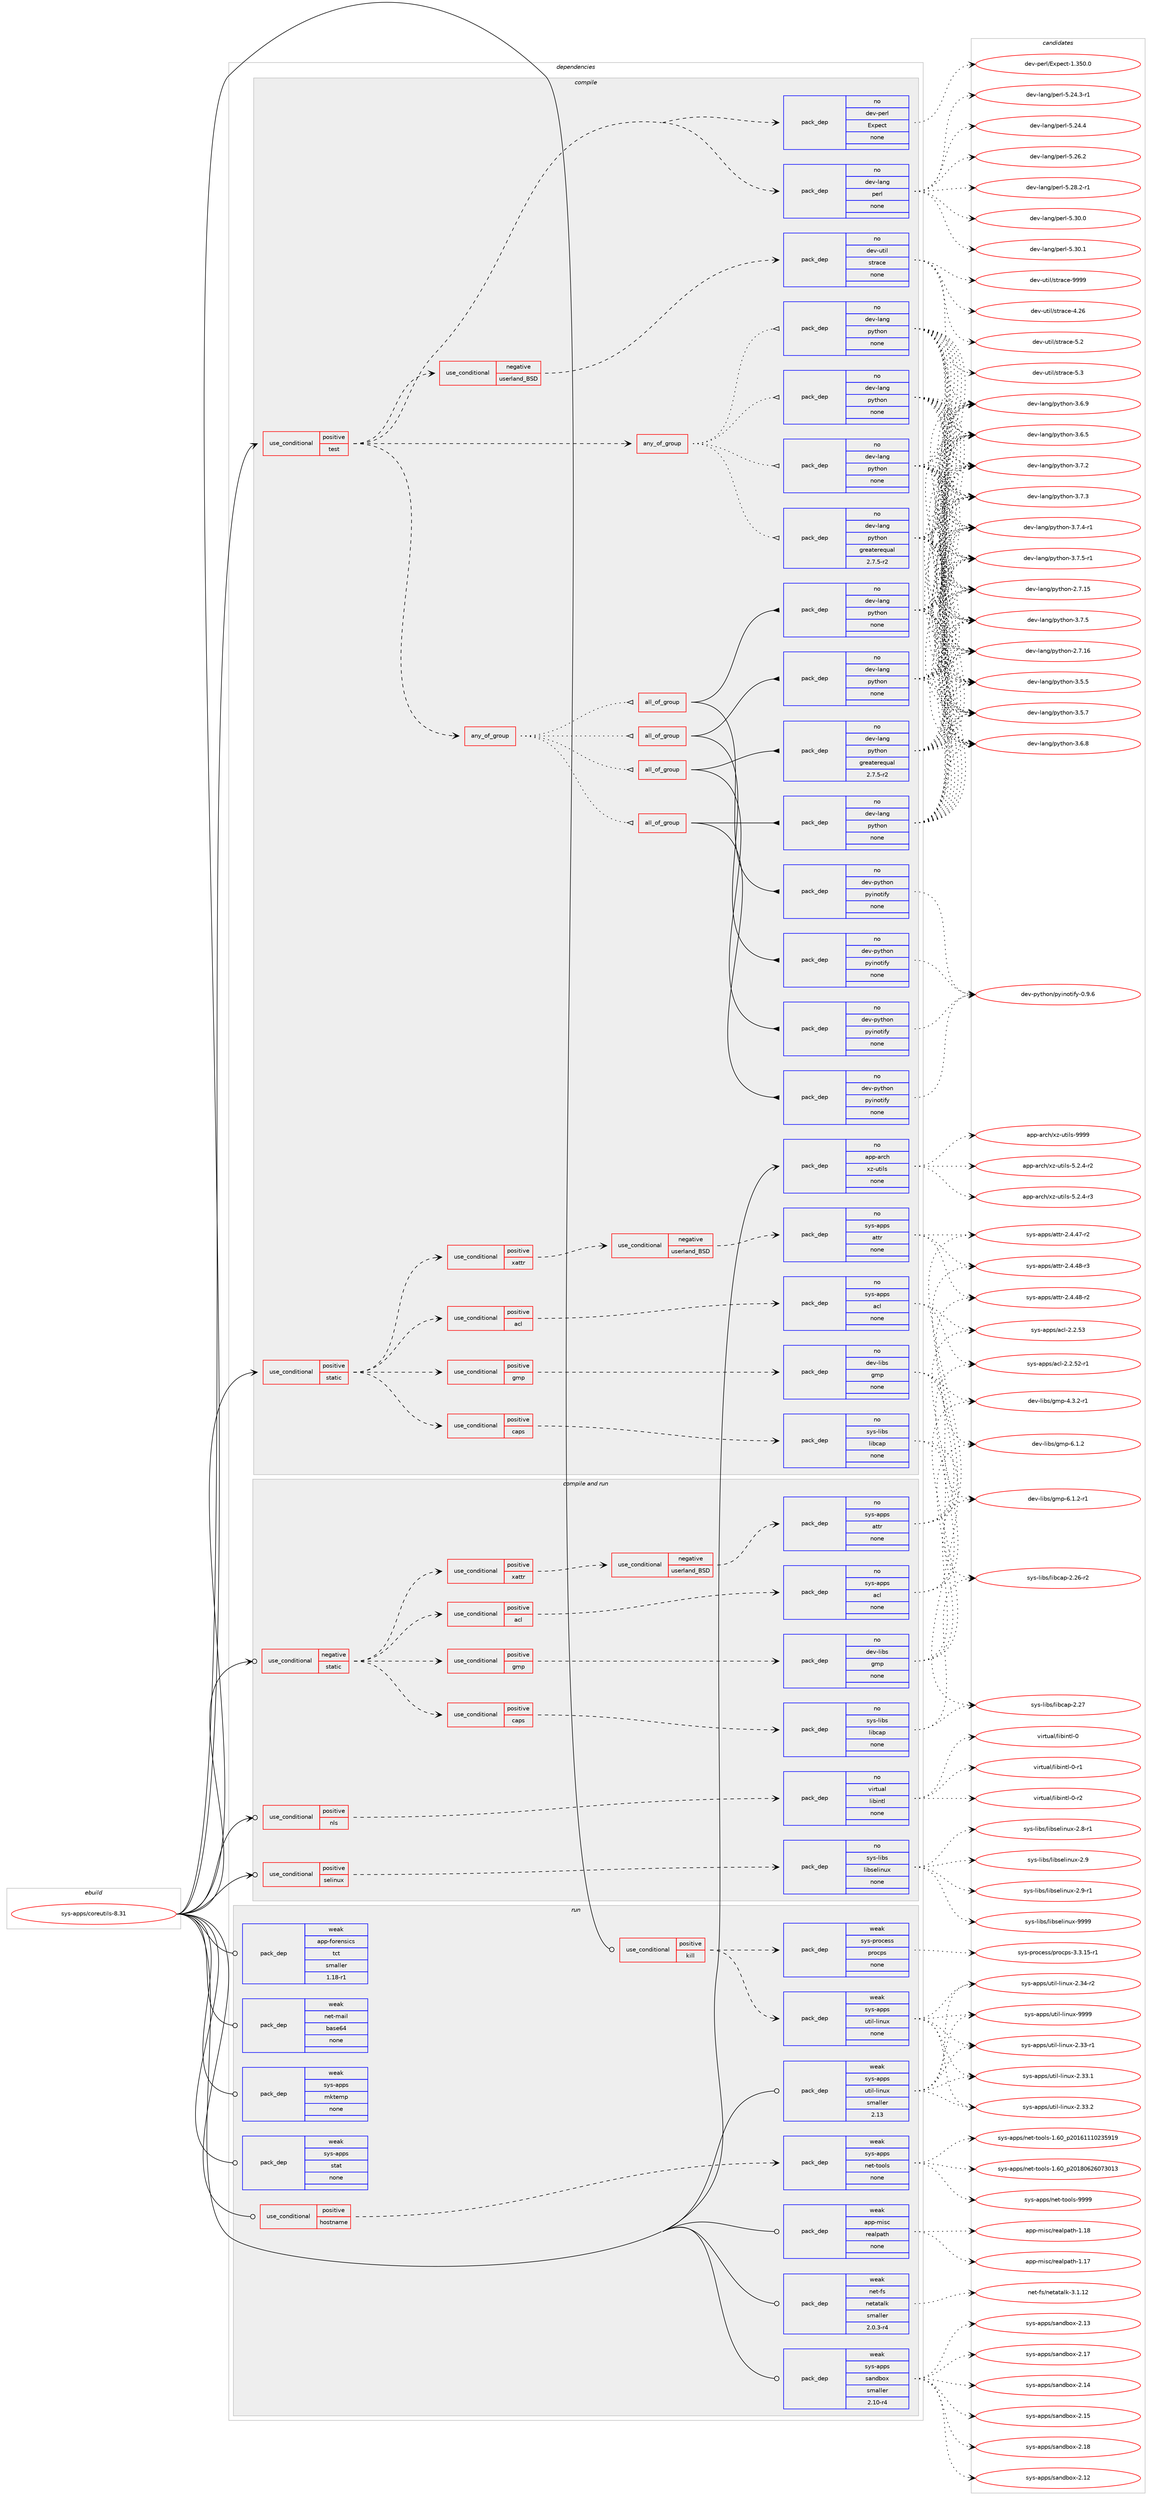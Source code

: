 digraph prolog {

# *************
# Graph options
# *************

newrank=true;
concentrate=true;
compound=true;
graph [rankdir=LR,fontname=Helvetica,fontsize=10,ranksep=1.5];#, ranksep=2.5, nodesep=0.2];
edge  [arrowhead=vee];
node  [fontname=Helvetica,fontsize=10];

# **********
# The ebuild
# **********

subgraph cluster_leftcol {
color=gray;
rank=same;
label=<<i>ebuild</i>>;
id [label="sys-apps/coreutils-8.31", color=red, width=4, href="../sys-apps/coreutils-8.31.svg"];
}

# ****************
# The dependencies
# ****************

subgraph cluster_midcol {
color=gray;
label=<<i>dependencies</i>>;
subgraph cluster_compile {
fillcolor="#eeeeee";
style=filled;
label=<<i>compile</i>>;
subgraph cond210319 {
dependency873932 [label=<<TABLE BORDER="0" CELLBORDER="1" CELLSPACING="0" CELLPADDING="4"><TR><TD ROWSPAN="3" CELLPADDING="10">use_conditional</TD></TR><TR><TD>positive</TD></TR><TR><TD>static</TD></TR></TABLE>>, shape=none, color=red];
subgraph cond210320 {
dependency873933 [label=<<TABLE BORDER="0" CELLBORDER="1" CELLSPACING="0" CELLPADDING="4"><TR><TD ROWSPAN="3" CELLPADDING="10">use_conditional</TD></TR><TR><TD>positive</TD></TR><TR><TD>acl</TD></TR></TABLE>>, shape=none, color=red];
subgraph pack648298 {
dependency873934 [label=<<TABLE BORDER="0" CELLBORDER="1" CELLSPACING="0" CELLPADDING="4" WIDTH="220"><TR><TD ROWSPAN="6" CELLPADDING="30">pack_dep</TD></TR><TR><TD WIDTH="110">no</TD></TR><TR><TD>sys-apps</TD></TR><TR><TD>acl</TD></TR><TR><TD>none</TD></TR><TR><TD></TD></TR></TABLE>>, shape=none, color=blue];
}
dependency873933:e -> dependency873934:w [weight=20,style="dashed",arrowhead="vee"];
}
dependency873932:e -> dependency873933:w [weight=20,style="dashed",arrowhead="vee"];
subgraph cond210321 {
dependency873935 [label=<<TABLE BORDER="0" CELLBORDER="1" CELLSPACING="0" CELLPADDING="4"><TR><TD ROWSPAN="3" CELLPADDING="10">use_conditional</TD></TR><TR><TD>positive</TD></TR><TR><TD>caps</TD></TR></TABLE>>, shape=none, color=red];
subgraph pack648299 {
dependency873936 [label=<<TABLE BORDER="0" CELLBORDER="1" CELLSPACING="0" CELLPADDING="4" WIDTH="220"><TR><TD ROWSPAN="6" CELLPADDING="30">pack_dep</TD></TR><TR><TD WIDTH="110">no</TD></TR><TR><TD>sys-libs</TD></TR><TR><TD>libcap</TD></TR><TR><TD>none</TD></TR><TR><TD></TD></TR></TABLE>>, shape=none, color=blue];
}
dependency873935:e -> dependency873936:w [weight=20,style="dashed",arrowhead="vee"];
}
dependency873932:e -> dependency873935:w [weight=20,style="dashed",arrowhead="vee"];
subgraph cond210322 {
dependency873937 [label=<<TABLE BORDER="0" CELLBORDER="1" CELLSPACING="0" CELLPADDING="4"><TR><TD ROWSPAN="3" CELLPADDING="10">use_conditional</TD></TR><TR><TD>positive</TD></TR><TR><TD>gmp</TD></TR></TABLE>>, shape=none, color=red];
subgraph pack648300 {
dependency873938 [label=<<TABLE BORDER="0" CELLBORDER="1" CELLSPACING="0" CELLPADDING="4" WIDTH="220"><TR><TD ROWSPAN="6" CELLPADDING="30">pack_dep</TD></TR><TR><TD WIDTH="110">no</TD></TR><TR><TD>dev-libs</TD></TR><TR><TD>gmp</TD></TR><TR><TD>none</TD></TR><TR><TD></TD></TR></TABLE>>, shape=none, color=blue];
}
dependency873937:e -> dependency873938:w [weight=20,style="dashed",arrowhead="vee"];
}
dependency873932:e -> dependency873937:w [weight=20,style="dashed",arrowhead="vee"];
subgraph cond210323 {
dependency873939 [label=<<TABLE BORDER="0" CELLBORDER="1" CELLSPACING="0" CELLPADDING="4"><TR><TD ROWSPAN="3" CELLPADDING="10">use_conditional</TD></TR><TR><TD>positive</TD></TR><TR><TD>xattr</TD></TR></TABLE>>, shape=none, color=red];
subgraph cond210324 {
dependency873940 [label=<<TABLE BORDER="0" CELLBORDER="1" CELLSPACING="0" CELLPADDING="4"><TR><TD ROWSPAN="3" CELLPADDING="10">use_conditional</TD></TR><TR><TD>negative</TD></TR><TR><TD>userland_BSD</TD></TR></TABLE>>, shape=none, color=red];
subgraph pack648301 {
dependency873941 [label=<<TABLE BORDER="0" CELLBORDER="1" CELLSPACING="0" CELLPADDING="4" WIDTH="220"><TR><TD ROWSPAN="6" CELLPADDING="30">pack_dep</TD></TR><TR><TD WIDTH="110">no</TD></TR><TR><TD>sys-apps</TD></TR><TR><TD>attr</TD></TR><TR><TD>none</TD></TR><TR><TD></TD></TR></TABLE>>, shape=none, color=blue];
}
dependency873940:e -> dependency873941:w [weight=20,style="dashed",arrowhead="vee"];
}
dependency873939:e -> dependency873940:w [weight=20,style="dashed",arrowhead="vee"];
}
dependency873932:e -> dependency873939:w [weight=20,style="dashed",arrowhead="vee"];
}
id:e -> dependency873932:w [weight=20,style="solid",arrowhead="vee"];
subgraph cond210325 {
dependency873942 [label=<<TABLE BORDER="0" CELLBORDER="1" CELLSPACING="0" CELLPADDING="4"><TR><TD ROWSPAN="3" CELLPADDING="10">use_conditional</TD></TR><TR><TD>positive</TD></TR><TR><TD>test</TD></TR></TABLE>>, shape=none, color=red];
subgraph pack648302 {
dependency873943 [label=<<TABLE BORDER="0" CELLBORDER="1" CELLSPACING="0" CELLPADDING="4" WIDTH="220"><TR><TD ROWSPAN="6" CELLPADDING="30">pack_dep</TD></TR><TR><TD WIDTH="110">no</TD></TR><TR><TD>dev-lang</TD></TR><TR><TD>perl</TD></TR><TR><TD>none</TD></TR><TR><TD></TD></TR></TABLE>>, shape=none, color=blue];
}
dependency873942:e -> dependency873943:w [weight=20,style="dashed",arrowhead="vee"];
subgraph pack648303 {
dependency873944 [label=<<TABLE BORDER="0" CELLBORDER="1" CELLSPACING="0" CELLPADDING="4" WIDTH="220"><TR><TD ROWSPAN="6" CELLPADDING="30">pack_dep</TD></TR><TR><TD WIDTH="110">no</TD></TR><TR><TD>dev-perl</TD></TR><TR><TD>Expect</TD></TR><TR><TD>none</TD></TR><TR><TD></TD></TR></TABLE>>, shape=none, color=blue];
}
dependency873942:e -> dependency873944:w [weight=20,style="dashed",arrowhead="vee"];
subgraph cond210326 {
dependency873945 [label=<<TABLE BORDER="0" CELLBORDER="1" CELLSPACING="0" CELLPADDING="4"><TR><TD ROWSPAN="3" CELLPADDING="10">use_conditional</TD></TR><TR><TD>negative</TD></TR><TR><TD>userland_BSD</TD></TR></TABLE>>, shape=none, color=red];
subgraph pack648304 {
dependency873946 [label=<<TABLE BORDER="0" CELLBORDER="1" CELLSPACING="0" CELLPADDING="4" WIDTH="220"><TR><TD ROWSPAN="6" CELLPADDING="30">pack_dep</TD></TR><TR><TD WIDTH="110">no</TD></TR><TR><TD>dev-util</TD></TR><TR><TD>strace</TD></TR><TR><TD>none</TD></TR><TR><TD></TD></TR></TABLE>>, shape=none, color=blue];
}
dependency873945:e -> dependency873946:w [weight=20,style="dashed",arrowhead="vee"];
}
dependency873942:e -> dependency873945:w [weight=20,style="dashed",arrowhead="vee"];
subgraph any14800 {
dependency873947 [label=<<TABLE BORDER="0" CELLBORDER="1" CELLSPACING="0" CELLPADDING="4"><TR><TD CELLPADDING="10">any_of_group</TD></TR></TABLE>>, shape=none, color=red];subgraph pack648305 {
dependency873948 [label=<<TABLE BORDER="0" CELLBORDER="1" CELLSPACING="0" CELLPADDING="4" WIDTH="220"><TR><TD ROWSPAN="6" CELLPADDING="30">pack_dep</TD></TR><TR><TD WIDTH="110">no</TD></TR><TR><TD>dev-lang</TD></TR><TR><TD>python</TD></TR><TR><TD>none</TD></TR><TR><TD></TD></TR></TABLE>>, shape=none, color=blue];
}
dependency873947:e -> dependency873948:w [weight=20,style="dotted",arrowhead="oinv"];
subgraph pack648306 {
dependency873949 [label=<<TABLE BORDER="0" CELLBORDER="1" CELLSPACING="0" CELLPADDING="4" WIDTH="220"><TR><TD ROWSPAN="6" CELLPADDING="30">pack_dep</TD></TR><TR><TD WIDTH="110">no</TD></TR><TR><TD>dev-lang</TD></TR><TR><TD>python</TD></TR><TR><TD>none</TD></TR><TR><TD></TD></TR></TABLE>>, shape=none, color=blue];
}
dependency873947:e -> dependency873949:w [weight=20,style="dotted",arrowhead="oinv"];
subgraph pack648307 {
dependency873950 [label=<<TABLE BORDER="0" CELLBORDER="1" CELLSPACING="0" CELLPADDING="4" WIDTH="220"><TR><TD ROWSPAN="6" CELLPADDING="30">pack_dep</TD></TR><TR><TD WIDTH="110">no</TD></TR><TR><TD>dev-lang</TD></TR><TR><TD>python</TD></TR><TR><TD>none</TD></TR><TR><TD></TD></TR></TABLE>>, shape=none, color=blue];
}
dependency873947:e -> dependency873950:w [weight=20,style="dotted",arrowhead="oinv"];
subgraph pack648308 {
dependency873951 [label=<<TABLE BORDER="0" CELLBORDER="1" CELLSPACING="0" CELLPADDING="4" WIDTH="220"><TR><TD ROWSPAN="6" CELLPADDING="30">pack_dep</TD></TR><TR><TD WIDTH="110">no</TD></TR><TR><TD>dev-lang</TD></TR><TR><TD>python</TD></TR><TR><TD>greaterequal</TD></TR><TR><TD>2.7.5-r2</TD></TR></TABLE>>, shape=none, color=blue];
}
dependency873947:e -> dependency873951:w [weight=20,style="dotted",arrowhead="oinv"];
}
dependency873942:e -> dependency873947:w [weight=20,style="dashed",arrowhead="vee"];
subgraph any14801 {
dependency873952 [label=<<TABLE BORDER="0" CELLBORDER="1" CELLSPACING="0" CELLPADDING="4"><TR><TD CELLPADDING="10">any_of_group</TD></TR></TABLE>>, shape=none, color=red];subgraph all518 {
dependency873953 [label=<<TABLE BORDER="0" CELLBORDER="1" CELLSPACING="0" CELLPADDING="4"><TR><TD CELLPADDING="10">all_of_group</TD></TR></TABLE>>, shape=none, color=red];subgraph pack648309 {
dependency873954 [label=<<TABLE BORDER="0" CELLBORDER="1" CELLSPACING="0" CELLPADDING="4" WIDTH="220"><TR><TD ROWSPAN="6" CELLPADDING="30">pack_dep</TD></TR><TR><TD WIDTH="110">no</TD></TR><TR><TD>dev-lang</TD></TR><TR><TD>python</TD></TR><TR><TD>none</TD></TR><TR><TD></TD></TR></TABLE>>, shape=none, color=blue];
}
dependency873953:e -> dependency873954:w [weight=20,style="solid",arrowhead="inv"];
subgraph pack648310 {
dependency873955 [label=<<TABLE BORDER="0" CELLBORDER="1" CELLSPACING="0" CELLPADDING="4" WIDTH="220"><TR><TD ROWSPAN="6" CELLPADDING="30">pack_dep</TD></TR><TR><TD WIDTH="110">no</TD></TR><TR><TD>dev-python</TD></TR><TR><TD>pyinotify</TD></TR><TR><TD>none</TD></TR><TR><TD></TD></TR></TABLE>>, shape=none, color=blue];
}
dependency873953:e -> dependency873955:w [weight=20,style="solid",arrowhead="inv"];
}
dependency873952:e -> dependency873953:w [weight=20,style="dotted",arrowhead="oinv"];
subgraph all519 {
dependency873956 [label=<<TABLE BORDER="0" CELLBORDER="1" CELLSPACING="0" CELLPADDING="4"><TR><TD CELLPADDING="10">all_of_group</TD></TR></TABLE>>, shape=none, color=red];subgraph pack648311 {
dependency873957 [label=<<TABLE BORDER="0" CELLBORDER="1" CELLSPACING="0" CELLPADDING="4" WIDTH="220"><TR><TD ROWSPAN="6" CELLPADDING="30">pack_dep</TD></TR><TR><TD WIDTH="110">no</TD></TR><TR><TD>dev-lang</TD></TR><TR><TD>python</TD></TR><TR><TD>none</TD></TR><TR><TD></TD></TR></TABLE>>, shape=none, color=blue];
}
dependency873956:e -> dependency873957:w [weight=20,style="solid",arrowhead="inv"];
subgraph pack648312 {
dependency873958 [label=<<TABLE BORDER="0" CELLBORDER="1" CELLSPACING="0" CELLPADDING="4" WIDTH="220"><TR><TD ROWSPAN="6" CELLPADDING="30">pack_dep</TD></TR><TR><TD WIDTH="110">no</TD></TR><TR><TD>dev-python</TD></TR><TR><TD>pyinotify</TD></TR><TR><TD>none</TD></TR><TR><TD></TD></TR></TABLE>>, shape=none, color=blue];
}
dependency873956:e -> dependency873958:w [weight=20,style="solid",arrowhead="inv"];
}
dependency873952:e -> dependency873956:w [weight=20,style="dotted",arrowhead="oinv"];
subgraph all520 {
dependency873959 [label=<<TABLE BORDER="0" CELLBORDER="1" CELLSPACING="0" CELLPADDING="4"><TR><TD CELLPADDING="10">all_of_group</TD></TR></TABLE>>, shape=none, color=red];subgraph pack648313 {
dependency873960 [label=<<TABLE BORDER="0" CELLBORDER="1" CELLSPACING="0" CELLPADDING="4" WIDTH="220"><TR><TD ROWSPAN="6" CELLPADDING="30">pack_dep</TD></TR><TR><TD WIDTH="110">no</TD></TR><TR><TD>dev-lang</TD></TR><TR><TD>python</TD></TR><TR><TD>none</TD></TR><TR><TD></TD></TR></TABLE>>, shape=none, color=blue];
}
dependency873959:e -> dependency873960:w [weight=20,style="solid",arrowhead="inv"];
subgraph pack648314 {
dependency873961 [label=<<TABLE BORDER="0" CELLBORDER="1" CELLSPACING="0" CELLPADDING="4" WIDTH="220"><TR><TD ROWSPAN="6" CELLPADDING="30">pack_dep</TD></TR><TR><TD WIDTH="110">no</TD></TR><TR><TD>dev-python</TD></TR><TR><TD>pyinotify</TD></TR><TR><TD>none</TD></TR><TR><TD></TD></TR></TABLE>>, shape=none, color=blue];
}
dependency873959:e -> dependency873961:w [weight=20,style="solid",arrowhead="inv"];
}
dependency873952:e -> dependency873959:w [weight=20,style="dotted",arrowhead="oinv"];
subgraph all521 {
dependency873962 [label=<<TABLE BORDER="0" CELLBORDER="1" CELLSPACING="0" CELLPADDING="4"><TR><TD CELLPADDING="10">all_of_group</TD></TR></TABLE>>, shape=none, color=red];subgraph pack648315 {
dependency873963 [label=<<TABLE BORDER="0" CELLBORDER="1" CELLSPACING="0" CELLPADDING="4" WIDTH="220"><TR><TD ROWSPAN="6" CELLPADDING="30">pack_dep</TD></TR><TR><TD WIDTH="110">no</TD></TR><TR><TD>dev-lang</TD></TR><TR><TD>python</TD></TR><TR><TD>greaterequal</TD></TR><TR><TD>2.7.5-r2</TD></TR></TABLE>>, shape=none, color=blue];
}
dependency873962:e -> dependency873963:w [weight=20,style="solid",arrowhead="inv"];
subgraph pack648316 {
dependency873964 [label=<<TABLE BORDER="0" CELLBORDER="1" CELLSPACING="0" CELLPADDING="4" WIDTH="220"><TR><TD ROWSPAN="6" CELLPADDING="30">pack_dep</TD></TR><TR><TD WIDTH="110">no</TD></TR><TR><TD>dev-python</TD></TR><TR><TD>pyinotify</TD></TR><TR><TD>none</TD></TR><TR><TD></TD></TR></TABLE>>, shape=none, color=blue];
}
dependency873962:e -> dependency873964:w [weight=20,style="solid",arrowhead="inv"];
}
dependency873952:e -> dependency873962:w [weight=20,style="dotted",arrowhead="oinv"];
}
dependency873942:e -> dependency873952:w [weight=20,style="dashed",arrowhead="vee"];
}
id:e -> dependency873942:w [weight=20,style="solid",arrowhead="vee"];
subgraph pack648317 {
dependency873965 [label=<<TABLE BORDER="0" CELLBORDER="1" CELLSPACING="0" CELLPADDING="4" WIDTH="220"><TR><TD ROWSPAN="6" CELLPADDING="30">pack_dep</TD></TR><TR><TD WIDTH="110">no</TD></TR><TR><TD>app-arch</TD></TR><TR><TD>xz-utils</TD></TR><TR><TD>none</TD></TR><TR><TD></TD></TR></TABLE>>, shape=none, color=blue];
}
id:e -> dependency873965:w [weight=20,style="solid",arrowhead="vee"];
}
subgraph cluster_compileandrun {
fillcolor="#eeeeee";
style=filled;
label=<<i>compile and run</i>>;
subgraph cond210327 {
dependency873966 [label=<<TABLE BORDER="0" CELLBORDER="1" CELLSPACING="0" CELLPADDING="4"><TR><TD ROWSPAN="3" CELLPADDING="10">use_conditional</TD></TR><TR><TD>negative</TD></TR><TR><TD>static</TD></TR></TABLE>>, shape=none, color=red];
subgraph cond210328 {
dependency873967 [label=<<TABLE BORDER="0" CELLBORDER="1" CELLSPACING="0" CELLPADDING="4"><TR><TD ROWSPAN="3" CELLPADDING="10">use_conditional</TD></TR><TR><TD>positive</TD></TR><TR><TD>acl</TD></TR></TABLE>>, shape=none, color=red];
subgraph pack648318 {
dependency873968 [label=<<TABLE BORDER="0" CELLBORDER="1" CELLSPACING="0" CELLPADDING="4" WIDTH="220"><TR><TD ROWSPAN="6" CELLPADDING="30">pack_dep</TD></TR><TR><TD WIDTH="110">no</TD></TR><TR><TD>sys-apps</TD></TR><TR><TD>acl</TD></TR><TR><TD>none</TD></TR><TR><TD></TD></TR></TABLE>>, shape=none, color=blue];
}
dependency873967:e -> dependency873968:w [weight=20,style="dashed",arrowhead="vee"];
}
dependency873966:e -> dependency873967:w [weight=20,style="dashed",arrowhead="vee"];
subgraph cond210329 {
dependency873969 [label=<<TABLE BORDER="0" CELLBORDER="1" CELLSPACING="0" CELLPADDING="4"><TR><TD ROWSPAN="3" CELLPADDING="10">use_conditional</TD></TR><TR><TD>positive</TD></TR><TR><TD>caps</TD></TR></TABLE>>, shape=none, color=red];
subgraph pack648319 {
dependency873970 [label=<<TABLE BORDER="0" CELLBORDER="1" CELLSPACING="0" CELLPADDING="4" WIDTH="220"><TR><TD ROWSPAN="6" CELLPADDING="30">pack_dep</TD></TR><TR><TD WIDTH="110">no</TD></TR><TR><TD>sys-libs</TD></TR><TR><TD>libcap</TD></TR><TR><TD>none</TD></TR><TR><TD></TD></TR></TABLE>>, shape=none, color=blue];
}
dependency873969:e -> dependency873970:w [weight=20,style="dashed",arrowhead="vee"];
}
dependency873966:e -> dependency873969:w [weight=20,style="dashed",arrowhead="vee"];
subgraph cond210330 {
dependency873971 [label=<<TABLE BORDER="0" CELLBORDER="1" CELLSPACING="0" CELLPADDING="4"><TR><TD ROWSPAN="3" CELLPADDING="10">use_conditional</TD></TR><TR><TD>positive</TD></TR><TR><TD>gmp</TD></TR></TABLE>>, shape=none, color=red];
subgraph pack648320 {
dependency873972 [label=<<TABLE BORDER="0" CELLBORDER="1" CELLSPACING="0" CELLPADDING="4" WIDTH="220"><TR><TD ROWSPAN="6" CELLPADDING="30">pack_dep</TD></TR><TR><TD WIDTH="110">no</TD></TR><TR><TD>dev-libs</TD></TR><TR><TD>gmp</TD></TR><TR><TD>none</TD></TR><TR><TD></TD></TR></TABLE>>, shape=none, color=blue];
}
dependency873971:e -> dependency873972:w [weight=20,style="dashed",arrowhead="vee"];
}
dependency873966:e -> dependency873971:w [weight=20,style="dashed",arrowhead="vee"];
subgraph cond210331 {
dependency873973 [label=<<TABLE BORDER="0" CELLBORDER="1" CELLSPACING="0" CELLPADDING="4"><TR><TD ROWSPAN="3" CELLPADDING="10">use_conditional</TD></TR><TR><TD>positive</TD></TR><TR><TD>xattr</TD></TR></TABLE>>, shape=none, color=red];
subgraph cond210332 {
dependency873974 [label=<<TABLE BORDER="0" CELLBORDER="1" CELLSPACING="0" CELLPADDING="4"><TR><TD ROWSPAN="3" CELLPADDING="10">use_conditional</TD></TR><TR><TD>negative</TD></TR><TR><TD>userland_BSD</TD></TR></TABLE>>, shape=none, color=red];
subgraph pack648321 {
dependency873975 [label=<<TABLE BORDER="0" CELLBORDER="1" CELLSPACING="0" CELLPADDING="4" WIDTH="220"><TR><TD ROWSPAN="6" CELLPADDING="30">pack_dep</TD></TR><TR><TD WIDTH="110">no</TD></TR><TR><TD>sys-apps</TD></TR><TR><TD>attr</TD></TR><TR><TD>none</TD></TR><TR><TD></TD></TR></TABLE>>, shape=none, color=blue];
}
dependency873974:e -> dependency873975:w [weight=20,style="dashed",arrowhead="vee"];
}
dependency873973:e -> dependency873974:w [weight=20,style="dashed",arrowhead="vee"];
}
dependency873966:e -> dependency873973:w [weight=20,style="dashed",arrowhead="vee"];
}
id:e -> dependency873966:w [weight=20,style="solid",arrowhead="odotvee"];
subgraph cond210333 {
dependency873976 [label=<<TABLE BORDER="0" CELLBORDER="1" CELLSPACING="0" CELLPADDING="4"><TR><TD ROWSPAN="3" CELLPADDING="10">use_conditional</TD></TR><TR><TD>positive</TD></TR><TR><TD>nls</TD></TR></TABLE>>, shape=none, color=red];
subgraph pack648322 {
dependency873977 [label=<<TABLE BORDER="0" CELLBORDER="1" CELLSPACING="0" CELLPADDING="4" WIDTH="220"><TR><TD ROWSPAN="6" CELLPADDING="30">pack_dep</TD></TR><TR><TD WIDTH="110">no</TD></TR><TR><TD>virtual</TD></TR><TR><TD>libintl</TD></TR><TR><TD>none</TD></TR><TR><TD></TD></TR></TABLE>>, shape=none, color=blue];
}
dependency873976:e -> dependency873977:w [weight=20,style="dashed",arrowhead="vee"];
}
id:e -> dependency873976:w [weight=20,style="solid",arrowhead="odotvee"];
subgraph cond210334 {
dependency873978 [label=<<TABLE BORDER="0" CELLBORDER="1" CELLSPACING="0" CELLPADDING="4"><TR><TD ROWSPAN="3" CELLPADDING="10">use_conditional</TD></TR><TR><TD>positive</TD></TR><TR><TD>selinux</TD></TR></TABLE>>, shape=none, color=red];
subgraph pack648323 {
dependency873979 [label=<<TABLE BORDER="0" CELLBORDER="1" CELLSPACING="0" CELLPADDING="4" WIDTH="220"><TR><TD ROWSPAN="6" CELLPADDING="30">pack_dep</TD></TR><TR><TD WIDTH="110">no</TD></TR><TR><TD>sys-libs</TD></TR><TR><TD>libselinux</TD></TR><TR><TD>none</TD></TR><TR><TD></TD></TR></TABLE>>, shape=none, color=blue];
}
dependency873978:e -> dependency873979:w [weight=20,style="dashed",arrowhead="vee"];
}
id:e -> dependency873978:w [weight=20,style="solid",arrowhead="odotvee"];
}
subgraph cluster_run {
fillcolor="#eeeeee";
style=filled;
label=<<i>run</i>>;
subgraph cond210335 {
dependency873980 [label=<<TABLE BORDER="0" CELLBORDER="1" CELLSPACING="0" CELLPADDING="4"><TR><TD ROWSPAN="3" CELLPADDING="10">use_conditional</TD></TR><TR><TD>positive</TD></TR><TR><TD>hostname</TD></TR></TABLE>>, shape=none, color=red];
subgraph pack648324 {
dependency873981 [label=<<TABLE BORDER="0" CELLBORDER="1" CELLSPACING="0" CELLPADDING="4" WIDTH="220"><TR><TD ROWSPAN="6" CELLPADDING="30">pack_dep</TD></TR><TR><TD WIDTH="110">weak</TD></TR><TR><TD>sys-apps</TD></TR><TR><TD>net-tools</TD></TR><TR><TD>none</TD></TR><TR><TD></TD></TR></TABLE>>, shape=none, color=blue];
}
dependency873980:e -> dependency873981:w [weight=20,style="dashed",arrowhead="vee"];
}
id:e -> dependency873980:w [weight=20,style="solid",arrowhead="odot"];
subgraph cond210336 {
dependency873982 [label=<<TABLE BORDER="0" CELLBORDER="1" CELLSPACING="0" CELLPADDING="4"><TR><TD ROWSPAN="3" CELLPADDING="10">use_conditional</TD></TR><TR><TD>positive</TD></TR><TR><TD>kill</TD></TR></TABLE>>, shape=none, color=red];
subgraph pack648325 {
dependency873983 [label=<<TABLE BORDER="0" CELLBORDER="1" CELLSPACING="0" CELLPADDING="4" WIDTH="220"><TR><TD ROWSPAN="6" CELLPADDING="30">pack_dep</TD></TR><TR><TD WIDTH="110">weak</TD></TR><TR><TD>sys-apps</TD></TR><TR><TD>util-linux</TD></TR><TR><TD>none</TD></TR><TR><TD></TD></TR></TABLE>>, shape=none, color=blue];
}
dependency873982:e -> dependency873983:w [weight=20,style="dashed",arrowhead="vee"];
subgraph pack648326 {
dependency873984 [label=<<TABLE BORDER="0" CELLBORDER="1" CELLSPACING="0" CELLPADDING="4" WIDTH="220"><TR><TD ROWSPAN="6" CELLPADDING="30">pack_dep</TD></TR><TR><TD WIDTH="110">weak</TD></TR><TR><TD>sys-process</TD></TR><TR><TD>procps</TD></TR><TR><TD>none</TD></TR><TR><TD></TD></TR></TABLE>>, shape=none, color=blue];
}
dependency873982:e -> dependency873984:w [weight=20,style="dashed",arrowhead="vee"];
}
id:e -> dependency873982:w [weight=20,style="solid",arrowhead="odot"];
subgraph pack648327 {
dependency873985 [label=<<TABLE BORDER="0" CELLBORDER="1" CELLSPACING="0" CELLPADDING="4" WIDTH="220"><TR><TD ROWSPAN="6" CELLPADDING="30">pack_dep</TD></TR><TR><TD WIDTH="110">weak</TD></TR><TR><TD>app-forensics</TD></TR><TR><TD>tct</TD></TR><TR><TD>smaller</TD></TR><TR><TD>1.18-r1</TD></TR></TABLE>>, shape=none, color=blue];
}
id:e -> dependency873985:w [weight=20,style="solid",arrowhead="odot"];
subgraph pack648328 {
dependency873986 [label=<<TABLE BORDER="0" CELLBORDER="1" CELLSPACING="0" CELLPADDING="4" WIDTH="220"><TR><TD ROWSPAN="6" CELLPADDING="30">pack_dep</TD></TR><TR><TD WIDTH="110">weak</TD></TR><TR><TD>app-misc</TD></TR><TR><TD>realpath</TD></TR><TR><TD>none</TD></TR><TR><TD></TD></TR></TABLE>>, shape=none, color=blue];
}
id:e -> dependency873986:w [weight=20,style="solid",arrowhead="odot"];
subgraph pack648329 {
dependency873987 [label=<<TABLE BORDER="0" CELLBORDER="1" CELLSPACING="0" CELLPADDING="4" WIDTH="220"><TR><TD ROWSPAN="6" CELLPADDING="30">pack_dep</TD></TR><TR><TD WIDTH="110">weak</TD></TR><TR><TD>net-fs</TD></TR><TR><TD>netatalk</TD></TR><TR><TD>smaller</TD></TR><TR><TD>2.0.3-r4</TD></TR></TABLE>>, shape=none, color=blue];
}
id:e -> dependency873987:w [weight=20,style="solid",arrowhead="odot"];
subgraph pack648330 {
dependency873988 [label=<<TABLE BORDER="0" CELLBORDER="1" CELLSPACING="0" CELLPADDING="4" WIDTH="220"><TR><TD ROWSPAN="6" CELLPADDING="30">pack_dep</TD></TR><TR><TD WIDTH="110">weak</TD></TR><TR><TD>net-mail</TD></TR><TR><TD>base64</TD></TR><TR><TD>none</TD></TR><TR><TD></TD></TR></TABLE>>, shape=none, color=blue];
}
id:e -> dependency873988:w [weight=20,style="solid",arrowhead="odot"];
subgraph pack648331 {
dependency873989 [label=<<TABLE BORDER="0" CELLBORDER="1" CELLSPACING="0" CELLPADDING="4" WIDTH="220"><TR><TD ROWSPAN="6" CELLPADDING="30">pack_dep</TD></TR><TR><TD WIDTH="110">weak</TD></TR><TR><TD>sys-apps</TD></TR><TR><TD>mktemp</TD></TR><TR><TD>none</TD></TR><TR><TD></TD></TR></TABLE>>, shape=none, color=blue];
}
id:e -> dependency873989:w [weight=20,style="solid",arrowhead="odot"];
subgraph pack648332 {
dependency873990 [label=<<TABLE BORDER="0" CELLBORDER="1" CELLSPACING="0" CELLPADDING="4" WIDTH="220"><TR><TD ROWSPAN="6" CELLPADDING="30">pack_dep</TD></TR><TR><TD WIDTH="110">weak</TD></TR><TR><TD>sys-apps</TD></TR><TR><TD>sandbox</TD></TR><TR><TD>smaller</TD></TR><TR><TD>2.10-r4</TD></TR></TABLE>>, shape=none, color=blue];
}
id:e -> dependency873990:w [weight=20,style="solid",arrowhead="odot"];
subgraph pack648333 {
dependency873991 [label=<<TABLE BORDER="0" CELLBORDER="1" CELLSPACING="0" CELLPADDING="4" WIDTH="220"><TR><TD ROWSPAN="6" CELLPADDING="30">pack_dep</TD></TR><TR><TD WIDTH="110">weak</TD></TR><TR><TD>sys-apps</TD></TR><TR><TD>stat</TD></TR><TR><TD>none</TD></TR><TR><TD></TD></TR></TABLE>>, shape=none, color=blue];
}
id:e -> dependency873991:w [weight=20,style="solid",arrowhead="odot"];
subgraph pack648334 {
dependency873992 [label=<<TABLE BORDER="0" CELLBORDER="1" CELLSPACING="0" CELLPADDING="4" WIDTH="220"><TR><TD ROWSPAN="6" CELLPADDING="30">pack_dep</TD></TR><TR><TD WIDTH="110">weak</TD></TR><TR><TD>sys-apps</TD></TR><TR><TD>util-linux</TD></TR><TR><TD>smaller</TD></TR><TR><TD>2.13</TD></TR></TABLE>>, shape=none, color=blue];
}
id:e -> dependency873992:w [weight=20,style="solid",arrowhead="odot"];
}
}

# **************
# The candidates
# **************

subgraph cluster_choices {
rank=same;
color=gray;
label=<<i>candidates</i>>;

subgraph choice648298 {
color=black;
nodesep=1;
choice1151211154597112112115479799108455046504653504511449 [label="sys-apps/acl-2.2.52-r1", color=red, width=4,href="../sys-apps/acl-2.2.52-r1.svg"];
choice115121115459711211211547979910845504650465351 [label="sys-apps/acl-2.2.53", color=red, width=4,href="../sys-apps/acl-2.2.53.svg"];
dependency873934:e -> choice1151211154597112112115479799108455046504653504511449:w [style=dotted,weight="100"];
dependency873934:e -> choice115121115459711211211547979910845504650465351:w [style=dotted,weight="100"];
}
subgraph choice648299 {
color=black;
nodesep=1;
choice11512111545108105981154710810598999711245504650544511450 [label="sys-libs/libcap-2.26-r2", color=red, width=4,href="../sys-libs/libcap-2.26-r2.svg"];
choice1151211154510810598115471081059899971124550465055 [label="sys-libs/libcap-2.27", color=red, width=4,href="../sys-libs/libcap-2.27.svg"];
dependency873936:e -> choice11512111545108105981154710810598999711245504650544511450:w [style=dotted,weight="100"];
dependency873936:e -> choice1151211154510810598115471081059899971124550465055:w [style=dotted,weight="100"];
}
subgraph choice648300 {
color=black;
nodesep=1;
choice1001011184510810598115471031091124552465146504511449 [label="dev-libs/gmp-4.3.2-r1", color=red, width=4,href="../dev-libs/gmp-4.3.2-r1.svg"];
choice100101118451081059811547103109112455446494650 [label="dev-libs/gmp-6.1.2", color=red, width=4,href="../dev-libs/gmp-6.1.2.svg"];
choice1001011184510810598115471031091124554464946504511449 [label="dev-libs/gmp-6.1.2-r1", color=red, width=4,href="../dev-libs/gmp-6.1.2-r1.svg"];
dependency873938:e -> choice1001011184510810598115471031091124552465146504511449:w [style=dotted,weight="100"];
dependency873938:e -> choice100101118451081059811547103109112455446494650:w [style=dotted,weight="100"];
dependency873938:e -> choice1001011184510810598115471031091124554464946504511449:w [style=dotted,weight="100"];
}
subgraph choice648301 {
color=black;
nodesep=1;
choice11512111545971121121154797116116114455046524652554511450 [label="sys-apps/attr-2.4.47-r2", color=red, width=4,href="../sys-apps/attr-2.4.47-r2.svg"];
choice11512111545971121121154797116116114455046524652564511450 [label="sys-apps/attr-2.4.48-r2", color=red, width=4,href="../sys-apps/attr-2.4.48-r2.svg"];
choice11512111545971121121154797116116114455046524652564511451 [label="sys-apps/attr-2.4.48-r3", color=red, width=4,href="../sys-apps/attr-2.4.48-r3.svg"];
dependency873941:e -> choice11512111545971121121154797116116114455046524652554511450:w [style=dotted,weight="100"];
dependency873941:e -> choice11512111545971121121154797116116114455046524652564511450:w [style=dotted,weight="100"];
dependency873941:e -> choice11512111545971121121154797116116114455046524652564511451:w [style=dotted,weight="100"];
}
subgraph choice648302 {
color=black;
nodesep=1;
choice100101118451089711010347112101114108455346505246514511449 [label="dev-lang/perl-5.24.3-r1", color=red, width=4,href="../dev-lang/perl-5.24.3-r1.svg"];
choice10010111845108971101034711210111410845534650524652 [label="dev-lang/perl-5.24.4", color=red, width=4,href="../dev-lang/perl-5.24.4.svg"];
choice10010111845108971101034711210111410845534650544650 [label="dev-lang/perl-5.26.2", color=red, width=4,href="../dev-lang/perl-5.26.2.svg"];
choice100101118451089711010347112101114108455346505646504511449 [label="dev-lang/perl-5.28.2-r1", color=red, width=4,href="../dev-lang/perl-5.28.2-r1.svg"];
choice10010111845108971101034711210111410845534651484648 [label="dev-lang/perl-5.30.0", color=red, width=4,href="../dev-lang/perl-5.30.0.svg"];
choice10010111845108971101034711210111410845534651484649 [label="dev-lang/perl-5.30.1", color=red, width=4,href="../dev-lang/perl-5.30.1.svg"];
dependency873943:e -> choice100101118451089711010347112101114108455346505246514511449:w [style=dotted,weight="100"];
dependency873943:e -> choice10010111845108971101034711210111410845534650524652:w [style=dotted,weight="100"];
dependency873943:e -> choice10010111845108971101034711210111410845534650544650:w [style=dotted,weight="100"];
dependency873943:e -> choice100101118451089711010347112101114108455346505646504511449:w [style=dotted,weight="100"];
dependency873943:e -> choice10010111845108971101034711210111410845534651484648:w [style=dotted,weight="100"];
dependency873943:e -> choice10010111845108971101034711210111410845534651484649:w [style=dotted,weight="100"];
}
subgraph choice648303 {
color=black;
nodesep=1;
choice100101118451121011141084769120112101991164549465153484648 [label="dev-perl/Expect-1.350.0", color=red, width=4,href="../dev-perl/Expect-1.350.0.svg"];
dependency873944:e -> choice100101118451121011141084769120112101991164549465153484648:w [style=dotted,weight="100"];
}
subgraph choice648304 {
color=black;
nodesep=1;
choice100101118451171161051084711511611497991014552465054 [label="dev-util/strace-4.26", color=red, width=4,href="../dev-util/strace-4.26.svg"];
choice1001011184511711610510847115116114979910145534650 [label="dev-util/strace-5.2", color=red, width=4,href="../dev-util/strace-5.2.svg"];
choice1001011184511711610510847115116114979910145534651 [label="dev-util/strace-5.3", color=red, width=4,href="../dev-util/strace-5.3.svg"];
choice100101118451171161051084711511611497991014557575757 [label="dev-util/strace-9999", color=red, width=4,href="../dev-util/strace-9999.svg"];
dependency873946:e -> choice100101118451171161051084711511611497991014552465054:w [style=dotted,weight="100"];
dependency873946:e -> choice1001011184511711610510847115116114979910145534650:w [style=dotted,weight="100"];
dependency873946:e -> choice1001011184511711610510847115116114979910145534651:w [style=dotted,weight="100"];
dependency873946:e -> choice100101118451171161051084711511611497991014557575757:w [style=dotted,weight="100"];
}
subgraph choice648305 {
color=black;
nodesep=1;
choice10010111845108971101034711212111610411111045504655464953 [label="dev-lang/python-2.7.15", color=red, width=4,href="../dev-lang/python-2.7.15.svg"];
choice10010111845108971101034711212111610411111045504655464954 [label="dev-lang/python-2.7.16", color=red, width=4,href="../dev-lang/python-2.7.16.svg"];
choice100101118451089711010347112121116104111110455146534653 [label="dev-lang/python-3.5.5", color=red, width=4,href="../dev-lang/python-3.5.5.svg"];
choice100101118451089711010347112121116104111110455146534655 [label="dev-lang/python-3.5.7", color=red, width=4,href="../dev-lang/python-3.5.7.svg"];
choice100101118451089711010347112121116104111110455146544653 [label="dev-lang/python-3.6.5", color=red, width=4,href="../dev-lang/python-3.6.5.svg"];
choice100101118451089711010347112121116104111110455146544656 [label="dev-lang/python-3.6.8", color=red, width=4,href="../dev-lang/python-3.6.8.svg"];
choice100101118451089711010347112121116104111110455146544657 [label="dev-lang/python-3.6.9", color=red, width=4,href="../dev-lang/python-3.6.9.svg"];
choice100101118451089711010347112121116104111110455146554650 [label="dev-lang/python-3.7.2", color=red, width=4,href="../dev-lang/python-3.7.2.svg"];
choice100101118451089711010347112121116104111110455146554651 [label="dev-lang/python-3.7.3", color=red, width=4,href="../dev-lang/python-3.7.3.svg"];
choice1001011184510897110103471121211161041111104551465546524511449 [label="dev-lang/python-3.7.4-r1", color=red, width=4,href="../dev-lang/python-3.7.4-r1.svg"];
choice100101118451089711010347112121116104111110455146554653 [label="dev-lang/python-3.7.5", color=red, width=4,href="../dev-lang/python-3.7.5.svg"];
choice1001011184510897110103471121211161041111104551465546534511449 [label="dev-lang/python-3.7.5-r1", color=red, width=4,href="../dev-lang/python-3.7.5-r1.svg"];
dependency873948:e -> choice10010111845108971101034711212111610411111045504655464953:w [style=dotted,weight="100"];
dependency873948:e -> choice10010111845108971101034711212111610411111045504655464954:w [style=dotted,weight="100"];
dependency873948:e -> choice100101118451089711010347112121116104111110455146534653:w [style=dotted,weight="100"];
dependency873948:e -> choice100101118451089711010347112121116104111110455146534655:w [style=dotted,weight="100"];
dependency873948:e -> choice100101118451089711010347112121116104111110455146544653:w [style=dotted,weight="100"];
dependency873948:e -> choice100101118451089711010347112121116104111110455146544656:w [style=dotted,weight="100"];
dependency873948:e -> choice100101118451089711010347112121116104111110455146544657:w [style=dotted,weight="100"];
dependency873948:e -> choice100101118451089711010347112121116104111110455146554650:w [style=dotted,weight="100"];
dependency873948:e -> choice100101118451089711010347112121116104111110455146554651:w [style=dotted,weight="100"];
dependency873948:e -> choice1001011184510897110103471121211161041111104551465546524511449:w [style=dotted,weight="100"];
dependency873948:e -> choice100101118451089711010347112121116104111110455146554653:w [style=dotted,weight="100"];
dependency873948:e -> choice1001011184510897110103471121211161041111104551465546534511449:w [style=dotted,weight="100"];
}
subgraph choice648306 {
color=black;
nodesep=1;
choice10010111845108971101034711212111610411111045504655464953 [label="dev-lang/python-2.7.15", color=red, width=4,href="../dev-lang/python-2.7.15.svg"];
choice10010111845108971101034711212111610411111045504655464954 [label="dev-lang/python-2.7.16", color=red, width=4,href="../dev-lang/python-2.7.16.svg"];
choice100101118451089711010347112121116104111110455146534653 [label="dev-lang/python-3.5.5", color=red, width=4,href="../dev-lang/python-3.5.5.svg"];
choice100101118451089711010347112121116104111110455146534655 [label="dev-lang/python-3.5.7", color=red, width=4,href="../dev-lang/python-3.5.7.svg"];
choice100101118451089711010347112121116104111110455146544653 [label="dev-lang/python-3.6.5", color=red, width=4,href="../dev-lang/python-3.6.5.svg"];
choice100101118451089711010347112121116104111110455146544656 [label="dev-lang/python-3.6.8", color=red, width=4,href="../dev-lang/python-3.6.8.svg"];
choice100101118451089711010347112121116104111110455146544657 [label="dev-lang/python-3.6.9", color=red, width=4,href="../dev-lang/python-3.6.9.svg"];
choice100101118451089711010347112121116104111110455146554650 [label="dev-lang/python-3.7.2", color=red, width=4,href="../dev-lang/python-3.7.2.svg"];
choice100101118451089711010347112121116104111110455146554651 [label="dev-lang/python-3.7.3", color=red, width=4,href="../dev-lang/python-3.7.3.svg"];
choice1001011184510897110103471121211161041111104551465546524511449 [label="dev-lang/python-3.7.4-r1", color=red, width=4,href="../dev-lang/python-3.7.4-r1.svg"];
choice100101118451089711010347112121116104111110455146554653 [label="dev-lang/python-3.7.5", color=red, width=4,href="../dev-lang/python-3.7.5.svg"];
choice1001011184510897110103471121211161041111104551465546534511449 [label="dev-lang/python-3.7.5-r1", color=red, width=4,href="../dev-lang/python-3.7.5-r1.svg"];
dependency873949:e -> choice10010111845108971101034711212111610411111045504655464953:w [style=dotted,weight="100"];
dependency873949:e -> choice10010111845108971101034711212111610411111045504655464954:w [style=dotted,weight="100"];
dependency873949:e -> choice100101118451089711010347112121116104111110455146534653:w [style=dotted,weight="100"];
dependency873949:e -> choice100101118451089711010347112121116104111110455146534655:w [style=dotted,weight="100"];
dependency873949:e -> choice100101118451089711010347112121116104111110455146544653:w [style=dotted,weight="100"];
dependency873949:e -> choice100101118451089711010347112121116104111110455146544656:w [style=dotted,weight="100"];
dependency873949:e -> choice100101118451089711010347112121116104111110455146544657:w [style=dotted,weight="100"];
dependency873949:e -> choice100101118451089711010347112121116104111110455146554650:w [style=dotted,weight="100"];
dependency873949:e -> choice100101118451089711010347112121116104111110455146554651:w [style=dotted,weight="100"];
dependency873949:e -> choice1001011184510897110103471121211161041111104551465546524511449:w [style=dotted,weight="100"];
dependency873949:e -> choice100101118451089711010347112121116104111110455146554653:w [style=dotted,weight="100"];
dependency873949:e -> choice1001011184510897110103471121211161041111104551465546534511449:w [style=dotted,weight="100"];
}
subgraph choice648307 {
color=black;
nodesep=1;
choice10010111845108971101034711212111610411111045504655464953 [label="dev-lang/python-2.7.15", color=red, width=4,href="../dev-lang/python-2.7.15.svg"];
choice10010111845108971101034711212111610411111045504655464954 [label="dev-lang/python-2.7.16", color=red, width=4,href="../dev-lang/python-2.7.16.svg"];
choice100101118451089711010347112121116104111110455146534653 [label="dev-lang/python-3.5.5", color=red, width=4,href="../dev-lang/python-3.5.5.svg"];
choice100101118451089711010347112121116104111110455146534655 [label="dev-lang/python-3.5.7", color=red, width=4,href="../dev-lang/python-3.5.7.svg"];
choice100101118451089711010347112121116104111110455146544653 [label="dev-lang/python-3.6.5", color=red, width=4,href="../dev-lang/python-3.6.5.svg"];
choice100101118451089711010347112121116104111110455146544656 [label="dev-lang/python-3.6.8", color=red, width=4,href="../dev-lang/python-3.6.8.svg"];
choice100101118451089711010347112121116104111110455146544657 [label="dev-lang/python-3.6.9", color=red, width=4,href="../dev-lang/python-3.6.9.svg"];
choice100101118451089711010347112121116104111110455146554650 [label="dev-lang/python-3.7.2", color=red, width=4,href="../dev-lang/python-3.7.2.svg"];
choice100101118451089711010347112121116104111110455146554651 [label="dev-lang/python-3.7.3", color=red, width=4,href="../dev-lang/python-3.7.3.svg"];
choice1001011184510897110103471121211161041111104551465546524511449 [label="dev-lang/python-3.7.4-r1", color=red, width=4,href="../dev-lang/python-3.7.4-r1.svg"];
choice100101118451089711010347112121116104111110455146554653 [label="dev-lang/python-3.7.5", color=red, width=4,href="../dev-lang/python-3.7.5.svg"];
choice1001011184510897110103471121211161041111104551465546534511449 [label="dev-lang/python-3.7.5-r1", color=red, width=4,href="../dev-lang/python-3.7.5-r1.svg"];
dependency873950:e -> choice10010111845108971101034711212111610411111045504655464953:w [style=dotted,weight="100"];
dependency873950:e -> choice10010111845108971101034711212111610411111045504655464954:w [style=dotted,weight="100"];
dependency873950:e -> choice100101118451089711010347112121116104111110455146534653:w [style=dotted,weight="100"];
dependency873950:e -> choice100101118451089711010347112121116104111110455146534655:w [style=dotted,weight="100"];
dependency873950:e -> choice100101118451089711010347112121116104111110455146544653:w [style=dotted,weight="100"];
dependency873950:e -> choice100101118451089711010347112121116104111110455146544656:w [style=dotted,weight="100"];
dependency873950:e -> choice100101118451089711010347112121116104111110455146544657:w [style=dotted,weight="100"];
dependency873950:e -> choice100101118451089711010347112121116104111110455146554650:w [style=dotted,weight="100"];
dependency873950:e -> choice100101118451089711010347112121116104111110455146554651:w [style=dotted,weight="100"];
dependency873950:e -> choice1001011184510897110103471121211161041111104551465546524511449:w [style=dotted,weight="100"];
dependency873950:e -> choice100101118451089711010347112121116104111110455146554653:w [style=dotted,weight="100"];
dependency873950:e -> choice1001011184510897110103471121211161041111104551465546534511449:w [style=dotted,weight="100"];
}
subgraph choice648308 {
color=black;
nodesep=1;
choice10010111845108971101034711212111610411111045504655464953 [label="dev-lang/python-2.7.15", color=red, width=4,href="../dev-lang/python-2.7.15.svg"];
choice10010111845108971101034711212111610411111045504655464954 [label="dev-lang/python-2.7.16", color=red, width=4,href="../dev-lang/python-2.7.16.svg"];
choice100101118451089711010347112121116104111110455146534653 [label="dev-lang/python-3.5.5", color=red, width=4,href="../dev-lang/python-3.5.5.svg"];
choice100101118451089711010347112121116104111110455146534655 [label="dev-lang/python-3.5.7", color=red, width=4,href="../dev-lang/python-3.5.7.svg"];
choice100101118451089711010347112121116104111110455146544653 [label="dev-lang/python-3.6.5", color=red, width=4,href="../dev-lang/python-3.6.5.svg"];
choice100101118451089711010347112121116104111110455146544656 [label="dev-lang/python-3.6.8", color=red, width=4,href="../dev-lang/python-3.6.8.svg"];
choice100101118451089711010347112121116104111110455146544657 [label="dev-lang/python-3.6.9", color=red, width=4,href="../dev-lang/python-3.6.9.svg"];
choice100101118451089711010347112121116104111110455146554650 [label="dev-lang/python-3.7.2", color=red, width=4,href="../dev-lang/python-3.7.2.svg"];
choice100101118451089711010347112121116104111110455146554651 [label="dev-lang/python-3.7.3", color=red, width=4,href="../dev-lang/python-3.7.3.svg"];
choice1001011184510897110103471121211161041111104551465546524511449 [label="dev-lang/python-3.7.4-r1", color=red, width=4,href="../dev-lang/python-3.7.4-r1.svg"];
choice100101118451089711010347112121116104111110455146554653 [label="dev-lang/python-3.7.5", color=red, width=4,href="../dev-lang/python-3.7.5.svg"];
choice1001011184510897110103471121211161041111104551465546534511449 [label="dev-lang/python-3.7.5-r1", color=red, width=4,href="../dev-lang/python-3.7.5-r1.svg"];
dependency873951:e -> choice10010111845108971101034711212111610411111045504655464953:w [style=dotted,weight="100"];
dependency873951:e -> choice10010111845108971101034711212111610411111045504655464954:w [style=dotted,weight="100"];
dependency873951:e -> choice100101118451089711010347112121116104111110455146534653:w [style=dotted,weight="100"];
dependency873951:e -> choice100101118451089711010347112121116104111110455146534655:w [style=dotted,weight="100"];
dependency873951:e -> choice100101118451089711010347112121116104111110455146544653:w [style=dotted,weight="100"];
dependency873951:e -> choice100101118451089711010347112121116104111110455146544656:w [style=dotted,weight="100"];
dependency873951:e -> choice100101118451089711010347112121116104111110455146544657:w [style=dotted,weight="100"];
dependency873951:e -> choice100101118451089711010347112121116104111110455146554650:w [style=dotted,weight="100"];
dependency873951:e -> choice100101118451089711010347112121116104111110455146554651:w [style=dotted,weight="100"];
dependency873951:e -> choice1001011184510897110103471121211161041111104551465546524511449:w [style=dotted,weight="100"];
dependency873951:e -> choice100101118451089711010347112121116104111110455146554653:w [style=dotted,weight="100"];
dependency873951:e -> choice1001011184510897110103471121211161041111104551465546534511449:w [style=dotted,weight="100"];
}
subgraph choice648309 {
color=black;
nodesep=1;
choice10010111845108971101034711212111610411111045504655464953 [label="dev-lang/python-2.7.15", color=red, width=4,href="../dev-lang/python-2.7.15.svg"];
choice10010111845108971101034711212111610411111045504655464954 [label="dev-lang/python-2.7.16", color=red, width=4,href="../dev-lang/python-2.7.16.svg"];
choice100101118451089711010347112121116104111110455146534653 [label="dev-lang/python-3.5.5", color=red, width=4,href="../dev-lang/python-3.5.5.svg"];
choice100101118451089711010347112121116104111110455146534655 [label="dev-lang/python-3.5.7", color=red, width=4,href="../dev-lang/python-3.5.7.svg"];
choice100101118451089711010347112121116104111110455146544653 [label="dev-lang/python-3.6.5", color=red, width=4,href="../dev-lang/python-3.6.5.svg"];
choice100101118451089711010347112121116104111110455146544656 [label="dev-lang/python-3.6.8", color=red, width=4,href="../dev-lang/python-3.6.8.svg"];
choice100101118451089711010347112121116104111110455146544657 [label="dev-lang/python-3.6.9", color=red, width=4,href="../dev-lang/python-3.6.9.svg"];
choice100101118451089711010347112121116104111110455146554650 [label="dev-lang/python-3.7.2", color=red, width=4,href="../dev-lang/python-3.7.2.svg"];
choice100101118451089711010347112121116104111110455146554651 [label="dev-lang/python-3.7.3", color=red, width=4,href="../dev-lang/python-3.7.3.svg"];
choice1001011184510897110103471121211161041111104551465546524511449 [label="dev-lang/python-3.7.4-r1", color=red, width=4,href="../dev-lang/python-3.7.4-r1.svg"];
choice100101118451089711010347112121116104111110455146554653 [label="dev-lang/python-3.7.5", color=red, width=4,href="../dev-lang/python-3.7.5.svg"];
choice1001011184510897110103471121211161041111104551465546534511449 [label="dev-lang/python-3.7.5-r1", color=red, width=4,href="../dev-lang/python-3.7.5-r1.svg"];
dependency873954:e -> choice10010111845108971101034711212111610411111045504655464953:w [style=dotted,weight="100"];
dependency873954:e -> choice10010111845108971101034711212111610411111045504655464954:w [style=dotted,weight="100"];
dependency873954:e -> choice100101118451089711010347112121116104111110455146534653:w [style=dotted,weight="100"];
dependency873954:e -> choice100101118451089711010347112121116104111110455146534655:w [style=dotted,weight="100"];
dependency873954:e -> choice100101118451089711010347112121116104111110455146544653:w [style=dotted,weight="100"];
dependency873954:e -> choice100101118451089711010347112121116104111110455146544656:w [style=dotted,weight="100"];
dependency873954:e -> choice100101118451089711010347112121116104111110455146544657:w [style=dotted,weight="100"];
dependency873954:e -> choice100101118451089711010347112121116104111110455146554650:w [style=dotted,weight="100"];
dependency873954:e -> choice100101118451089711010347112121116104111110455146554651:w [style=dotted,weight="100"];
dependency873954:e -> choice1001011184510897110103471121211161041111104551465546524511449:w [style=dotted,weight="100"];
dependency873954:e -> choice100101118451089711010347112121116104111110455146554653:w [style=dotted,weight="100"];
dependency873954:e -> choice1001011184510897110103471121211161041111104551465546534511449:w [style=dotted,weight="100"];
}
subgraph choice648310 {
color=black;
nodesep=1;
choice1001011184511212111610411111047112121105110111116105102121454846574654 [label="dev-python/pyinotify-0.9.6", color=red, width=4,href="../dev-python/pyinotify-0.9.6.svg"];
dependency873955:e -> choice1001011184511212111610411111047112121105110111116105102121454846574654:w [style=dotted,weight="100"];
}
subgraph choice648311 {
color=black;
nodesep=1;
choice10010111845108971101034711212111610411111045504655464953 [label="dev-lang/python-2.7.15", color=red, width=4,href="../dev-lang/python-2.7.15.svg"];
choice10010111845108971101034711212111610411111045504655464954 [label="dev-lang/python-2.7.16", color=red, width=4,href="../dev-lang/python-2.7.16.svg"];
choice100101118451089711010347112121116104111110455146534653 [label="dev-lang/python-3.5.5", color=red, width=4,href="../dev-lang/python-3.5.5.svg"];
choice100101118451089711010347112121116104111110455146534655 [label="dev-lang/python-3.5.7", color=red, width=4,href="../dev-lang/python-3.5.7.svg"];
choice100101118451089711010347112121116104111110455146544653 [label="dev-lang/python-3.6.5", color=red, width=4,href="../dev-lang/python-3.6.5.svg"];
choice100101118451089711010347112121116104111110455146544656 [label="dev-lang/python-3.6.8", color=red, width=4,href="../dev-lang/python-3.6.8.svg"];
choice100101118451089711010347112121116104111110455146544657 [label="dev-lang/python-3.6.9", color=red, width=4,href="../dev-lang/python-3.6.9.svg"];
choice100101118451089711010347112121116104111110455146554650 [label="dev-lang/python-3.7.2", color=red, width=4,href="../dev-lang/python-3.7.2.svg"];
choice100101118451089711010347112121116104111110455146554651 [label="dev-lang/python-3.7.3", color=red, width=4,href="../dev-lang/python-3.7.3.svg"];
choice1001011184510897110103471121211161041111104551465546524511449 [label="dev-lang/python-3.7.4-r1", color=red, width=4,href="../dev-lang/python-3.7.4-r1.svg"];
choice100101118451089711010347112121116104111110455146554653 [label="dev-lang/python-3.7.5", color=red, width=4,href="../dev-lang/python-3.7.5.svg"];
choice1001011184510897110103471121211161041111104551465546534511449 [label="dev-lang/python-3.7.5-r1", color=red, width=4,href="../dev-lang/python-3.7.5-r1.svg"];
dependency873957:e -> choice10010111845108971101034711212111610411111045504655464953:w [style=dotted,weight="100"];
dependency873957:e -> choice10010111845108971101034711212111610411111045504655464954:w [style=dotted,weight="100"];
dependency873957:e -> choice100101118451089711010347112121116104111110455146534653:w [style=dotted,weight="100"];
dependency873957:e -> choice100101118451089711010347112121116104111110455146534655:w [style=dotted,weight="100"];
dependency873957:e -> choice100101118451089711010347112121116104111110455146544653:w [style=dotted,weight="100"];
dependency873957:e -> choice100101118451089711010347112121116104111110455146544656:w [style=dotted,weight="100"];
dependency873957:e -> choice100101118451089711010347112121116104111110455146544657:w [style=dotted,weight="100"];
dependency873957:e -> choice100101118451089711010347112121116104111110455146554650:w [style=dotted,weight="100"];
dependency873957:e -> choice100101118451089711010347112121116104111110455146554651:w [style=dotted,weight="100"];
dependency873957:e -> choice1001011184510897110103471121211161041111104551465546524511449:w [style=dotted,weight="100"];
dependency873957:e -> choice100101118451089711010347112121116104111110455146554653:w [style=dotted,weight="100"];
dependency873957:e -> choice1001011184510897110103471121211161041111104551465546534511449:w [style=dotted,weight="100"];
}
subgraph choice648312 {
color=black;
nodesep=1;
choice1001011184511212111610411111047112121105110111116105102121454846574654 [label="dev-python/pyinotify-0.9.6", color=red, width=4,href="../dev-python/pyinotify-0.9.6.svg"];
dependency873958:e -> choice1001011184511212111610411111047112121105110111116105102121454846574654:w [style=dotted,weight="100"];
}
subgraph choice648313 {
color=black;
nodesep=1;
choice10010111845108971101034711212111610411111045504655464953 [label="dev-lang/python-2.7.15", color=red, width=4,href="../dev-lang/python-2.7.15.svg"];
choice10010111845108971101034711212111610411111045504655464954 [label="dev-lang/python-2.7.16", color=red, width=4,href="../dev-lang/python-2.7.16.svg"];
choice100101118451089711010347112121116104111110455146534653 [label="dev-lang/python-3.5.5", color=red, width=4,href="../dev-lang/python-3.5.5.svg"];
choice100101118451089711010347112121116104111110455146534655 [label="dev-lang/python-3.5.7", color=red, width=4,href="../dev-lang/python-3.5.7.svg"];
choice100101118451089711010347112121116104111110455146544653 [label="dev-lang/python-3.6.5", color=red, width=4,href="../dev-lang/python-3.6.5.svg"];
choice100101118451089711010347112121116104111110455146544656 [label="dev-lang/python-3.6.8", color=red, width=4,href="../dev-lang/python-3.6.8.svg"];
choice100101118451089711010347112121116104111110455146544657 [label="dev-lang/python-3.6.9", color=red, width=4,href="../dev-lang/python-3.6.9.svg"];
choice100101118451089711010347112121116104111110455146554650 [label="dev-lang/python-3.7.2", color=red, width=4,href="../dev-lang/python-3.7.2.svg"];
choice100101118451089711010347112121116104111110455146554651 [label="dev-lang/python-3.7.3", color=red, width=4,href="../dev-lang/python-3.7.3.svg"];
choice1001011184510897110103471121211161041111104551465546524511449 [label="dev-lang/python-3.7.4-r1", color=red, width=4,href="../dev-lang/python-3.7.4-r1.svg"];
choice100101118451089711010347112121116104111110455146554653 [label="dev-lang/python-3.7.5", color=red, width=4,href="../dev-lang/python-3.7.5.svg"];
choice1001011184510897110103471121211161041111104551465546534511449 [label="dev-lang/python-3.7.5-r1", color=red, width=4,href="../dev-lang/python-3.7.5-r1.svg"];
dependency873960:e -> choice10010111845108971101034711212111610411111045504655464953:w [style=dotted,weight="100"];
dependency873960:e -> choice10010111845108971101034711212111610411111045504655464954:w [style=dotted,weight="100"];
dependency873960:e -> choice100101118451089711010347112121116104111110455146534653:w [style=dotted,weight="100"];
dependency873960:e -> choice100101118451089711010347112121116104111110455146534655:w [style=dotted,weight="100"];
dependency873960:e -> choice100101118451089711010347112121116104111110455146544653:w [style=dotted,weight="100"];
dependency873960:e -> choice100101118451089711010347112121116104111110455146544656:w [style=dotted,weight="100"];
dependency873960:e -> choice100101118451089711010347112121116104111110455146544657:w [style=dotted,weight="100"];
dependency873960:e -> choice100101118451089711010347112121116104111110455146554650:w [style=dotted,weight="100"];
dependency873960:e -> choice100101118451089711010347112121116104111110455146554651:w [style=dotted,weight="100"];
dependency873960:e -> choice1001011184510897110103471121211161041111104551465546524511449:w [style=dotted,weight="100"];
dependency873960:e -> choice100101118451089711010347112121116104111110455146554653:w [style=dotted,weight="100"];
dependency873960:e -> choice1001011184510897110103471121211161041111104551465546534511449:w [style=dotted,weight="100"];
}
subgraph choice648314 {
color=black;
nodesep=1;
choice1001011184511212111610411111047112121105110111116105102121454846574654 [label="dev-python/pyinotify-0.9.6", color=red, width=4,href="../dev-python/pyinotify-0.9.6.svg"];
dependency873961:e -> choice1001011184511212111610411111047112121105110111116105102121454846574654:w [style=dotted,weight="100"];
}
subgraph choice648315 {
color=black;
nodesep=1;
choice10010111845108971101034711212111610411111045504655464953 [label="dev-lang/python-2.7.15", color=red, width=4,href="../dev-lang/python-2.7.15.svg"];
choice10010111845108971101034711212111610411111045504655464954 [label="dev-lang/python-2.7.16", color=red, width=4,href="../dev-lang/python-2.7.16.svg"];
choice100101118451089711010347112121116104111110455146534653 [label="dev-lang/python-3.5.5", color=red, width=4,href="../dev-lang/python-3.5.5.svg"];
choice100101118451089711010347112121116104111110455146534655 [label="dev-lang/python-3.5.7", color=red, width=4,href="../dev-lang/python-3.5.7.svg"];
choice100101118451089711010347112121116104111110455146544653 [label="dev-lang/python-3.6.5", color=red, width=4,href="../dev-lang/python-3.6.5.svg"];
choice100101118451089711010347112121116104111110455146544656 [label="dev-lang/python-3.6.8", color=red, width=4,href="../dev-lang/python-3.6.8.svg"];
choice100101118451089711010347112121116104111110455146544657 [label="dev-lang/python-3.6.9", color=red, width=4,href="../dev-lang/python-3.6.9.svg"];
choice100101118451089711010347112121116104111110455146554650 [label="dev-lang/python-3.7.2", color=red, width=4,href="../dev-lang/python-3.7.2.svg"];
choice100101118451089711010347112121116104111110455146554651 [label="dev-lang/python-3.7.3", color=red, width=4,href="../dev-lang/python-3.7.3.svg"];
choice1001011184510897110103471121211161041111104551465546524511449 [label="dev-lang/python-3.7.4-r1", color=red, width=4,href="../dev-lang/python-3.7.4-r1.svg"];
choice100101118451089711010347112121116104111110455146554653 [label="dev-lang/python-3.7.5", color=red, width=4,href="../dev-lang/python-3.7.5.svg"];
choice1001011184510897110103471121211161041111104551465546534511449 [label="dev-lang/python-3.7.5-r1", color=red, width=4,href="../dev-lang/python-3.7.5-r1.svg"];
dependency873963:e -> choice10010111845108971101034711212111610411111045504655464953:w [style=dotted,weight="100"];
dependency873963:e -> choice10010111845108971101034711212111610411111045504655464954:w [style=dotted,weight="100"];
dependency873963:e -> choice100101118451089711010347112121116104111110455146534653:w [style=dotted,weight="100"];
dependency873963:e -> choice100101118451089711010347112121116104111110455146534655:w [style=dotted,weight="100"];
dependency873963:e -> choice100101118451089711010347112121116104111110455146544653:w [style=dotted,weight="100"];
dependency873963:e -> choice100101118451089711010347112121116104111110455146544656:w [style=dotted,weight="100"];
dependency873963:e -> choice100101118451089711010347112121116104111110455146544657:w [style=dotted,weight="100"];
dependency873963:e -> choice100101118451089711010347112121116104111110455146554650:w [style=dotted,weight="100"];
dependency873963:e -> choice100101118451089711010347112121116104111110455146554651:w [style=dotted,weight="100"];
dependency873963:e -> choice1001011184510897110103471121211161041111104551465546524511449:w [style=dotted,weight="100"];
dependency873963:e -> choice100101118451089711010347112121116104111110455146554653:w [style=dotted,weight="100"];
dependency873963:e -> choice1001011184510897110103471121211161041111104551465546534511449:w [style=dotted,weight="100"];
}
subgraph choice648316 {
color=black;
nodesep=1;
choice1001011184511212111610411111047112121105110111116105102121454846574654 [label="dev-python/pyinotify-0.9.6", color=red, width=4,href="../dev-python/pyinotify-0.9.6.svg"];
dependency873964:e -> choice1001011184511212111610411111047112121105110111116105102121454846574654:w [style=dotted,weight="100"];
}
subgraph choice648317 {
color=black;
nodesep=1;
choice9711211245971149910447120122451171161051081154553465046524511450 [label="app-arch/xz-utils-5.2.4-r2", color=red, width=4,href="../app-arch/xz-utils-5.2.4-r2.svg"];
choice9711211245971149910447120122451171161051081154553465046524511451 [label="app-arch/xz-utils-5.2.4-r3", color=red, width=4,href="../app-arch/xz-utils-5.2.4-r3.svg"];
choice9711211245971149910447120122451171161051081154557575757 [label="app-arch/xz-utils-9999", color=red, width=4,href="../app-arch/xz-utils-9999.svg"];
dependency873965:e -> choice9711211245971149910447120122451171161051081154553465046524511450:w [style=dotted,weight="100"];
dependency873965:e -> choice9711211245971149910447120122451171161051081154553465046524511451:w [style=dotted,weight="100"];
dependency873965:e -> choice9711211245971149910447120122451171161051081154557575757:w [style=dotted,weight="100"];
}
subgraph choice648318 {
color=black;
nodesep=1;
choice1151211154597112112115479799108455046504653504511449 [label="sys-apps/acl-2.2.52-r1", color=red, width=4,href="../sys-apps/acl-2.2.52-r1.svg"];
choice115121115459711211211547979910845504650465351 [label="sys-apps/acl-2.2.53", color=red, width=4,href="../sys-apps/acl-2.2.53.svg"];
dependency873968:e -> choice1151211154597112112115479799108455046504653504511449:w [style=dotted,weight="100"];
dependency873968:e -> choice115121115459711211211547979910845504650465351:w [style=dotted,weight="100"];
}
subgraph choice648319 {
color=black;
nodesep=1;
choice11512111545108105981154710810598999711245504650544511450 [label="sys-libs/libcap-2.26-r2", color=red, width=4,href="../sys-libs/libcap-2.26-r2.svg"];
choice1151211154510810598115471081059899971124550465055 [label="sys-libs/libcap-2.27", color=red, width=4,href="../sys-libs/libcap-2.27.svg"];
dependency873970:e -> choice11512111545108105981154710810598999711245504650544511450:w [style=dotted,weight="100"];
dependency873970:e -> choice1151211154510810598115471081059899971124550465055:w [style=dotted,weight="100"];
}
subgraph choice648320 {
color=black;
nodesep=1;
choice1001011184510810598115471031091124552465146504511449 [label="dev-libs/gmp-4.3.2-r1", color=red, width=4,href="../dev-libs/gmp-4.3.2-r1.svg"];
choice100101118451081059811547103109112455446494650 [label="dev-libs/gmp-6.1.2", color=red, width=4,href="../dev-libs/gmp-6.1.2.svg"];
choice1001011184510810598115471031091124554464946504511449 [label="dev-libs/gmp-6.1.2-r1", color=red, width=4,href="../dev-libs/gmp-6.1.2-r1.svg"];
dependency873972:e -> choice1001011184510810598115471031091124552465146504511449:w [style=dotted,weight="100"];
dependency873972:e -> choice100101118451081059811547103109112455446494650:w [style=dotted,weight="100"];
dependency873972:e -> choice1001011184510810598115471031091124554464946504511449:w [style=dotted,weight="100"];
}
subgraph choice648321 {
color=black;
nodesep=1;
choice11512111545971121121154797116116114455046524652554511450 [label="sys-apps/attr-2.4.47-r2", color=red, width=4,href="../sys-apps/attr-2.4.47-r2.svg"];
choice11512111545971121121154797116116114455046524652564511450 [label="sys-apps/attr-2.4.48-r2", color=red, width=4,href="../sys-apps/attr-2.4.48-r2.svg"];
choice11512111545971121121154797116116114455046524652564511451 [label="sys-apps/attr-2.4.48-r3", color=red, width=4,href="../sys-apps/attr-2.4.48-r3.svg"];
dependency873975:e -> choice11512111545971121121154797116116114455046524652554511450:w [style=dotted,weight="100"];
dependency873975:e -> choice11512111545971121121154797116116114455046524652564511450:w [style=dotted,weight="100"];
dependency873975:e -> choice11512111545971121121154797116116114455046524652564511451:w [style=dotted,weight="100"];
}
subgraph choice648322 {
color=black;
nodesep=1;
choice1181051141161179710847108105981051101161084548 [label="virtual/libintl-0", color=red, width=4,href="../virtual/libintl-0.svg"];
choice11810511411611797108471081059810511011610845484511449 [label="virtual/libintl-0-r1", color=red, width=4,href="../virtual/libintl-0-r1.svg"];
choice11810511411611797108471081059810511011610845484511450 [label="virtual/libintl-0-r2", color=red, width=4,href="../virtual/libintl-0-r2.svg"];
dependency873977:e -> choice1181051141161179710847108105981051101161084548:w [style=dotted,weight="100"];
dependency873977:e -> choice11810511411611797108471081059810511011610845484511449:w [style=dotted,weight="100"];
dependency873977:e -> choice11810511411611797108471081059810511011610845484511450:w [style=dotted,weight="100"];
}
subgraph choice648323 {
color=black;
nodesep=1;
choice11512111545108105981154710810598115101108105110117120455046564511449 [label="sys-libs/libselinux-2.8-r1", color=red, width=4,href="../sys-libs/libselinux-2.8-r1.svg"];
choice1151211154510810598115471081059811510110810511011712045504657 [label="sys-libs/libselinux-2.9", color=red, width=4,href="../sys-libs/libselinux-2.9.svg"];
choice11512111545108105981154710810598115101108105110117120455046574511449 [label="sys-libs/libselinux-2.9-r1", color=red, width=4,href="../sys-libs/libselinux-2.9-r1.svg"];
choice115121115451081059811547108105981151011081051101171204557575757 [label="sys-libs/libselinux-9999", color=red, width=4,href="../sys-libs/libselinux-9999.svg"];
dependency873979:e -> choice11512111545108105981154710810598115101108105110117120455046564511449:w [style=dotted,weight="100"];
dependency873979:e -> choice1151211154510810598115471081059811510110810511011712045504657:w [style=dotted,weight="100"];
dependency873979:e -> choice11512111545108105981154710810598115101108105110117120455046574511449:w [style=dotted,weight="100"];
dependency873979:e -> choice115121115451081059811547108105981151011081051101171204557575757:w [style=dotted,weight="100"];
}
subgraph choice648324 {
color=black;
nodesep=1;
choice115121115459711211211547110101116451161111111081154549465448951125048495449494948505153574957 [label="sys-apps/net-tools-1.60_p20161110235919", color=red, width=4,href="../sys-apps/net-tools-1.60_p20161110235919.svg"];
choice115121115459711211211547110101116451161111111081154549465448951125048495648545054485551484951 [label="sys-apps/net-tools-1.60_p20180626073013", color=red, width=4,href="../sys-apps/net-tools-1.60_p20180626073013.svg"];
choice115121115459711211211547110101116451161111111081154557575757 [label="sys-apps/net-tools-9999", color=red, width=4,href="../sys-apps/net-tools-9999.svg"];
dependency873981:e -> choice115121115459711211211547110101116451161111111081154549465448951125048495449494948505153574957:w [style=dotted,weight="100"];
dependency873981:e -> choice115121115459711211211547110101116451161111111081154549465448951125048495648545054485551484951:w [style=dotted,weight="100"];
dependency873981:e -> choice115121115459711211211547110101116451161111111081154557575757:w [style=dotted,weight="100"];
}
subgraph choice648325 {
color=black;
nodesep=1;
choice1151211154597112112115471171161051084510810511011712045504651514511449 [label="sys-apps/util-linux-2.33-r1", color=red, width=4,href="../sys-apps/util-linux-2.33-r1.svg"];
choice1151211154597112112115471171161051084510810511011712045504651514649 [label="sys-apps/util-linux-2.33.1", color=red, width=4,href="../sys-apps/util-linux-2.33.1.svg"];
choice1151211154597112112115471171161051084510810511011712045504651514650 [label="sys-apps/util-linux-2.33.2", color=red, width=4,href="../sys-apps/util-linux-2.33.2.svg"];
choice1151211154597112112115471171161051084510810511011712045504651524511450 [label="sys-apps/util-linux-2.34-r2", color=red, width=4,href="../sys-apps/util-linux-2.34-r2.svg"];
choice115121115459711211211547117116105108451081051101171204557575757 [label="sys-apps/util-linux-9999", color=red, width=4,href="../sys-apps/util-linux-9999.svg"];
dependency873983:e -> choice1151211154597112112115471171161051084510810511011712045504651514511449:w [style=dotted,weight="100"];
dependency873983:e -> choice1151211154597112112115471171161051084510810511011712045504651514649:w [style=dotted,weight="100"];
dependency873983:e -> choice1151211154597112112115471171161051084510810511011712045504651514650:w [style=dotted,weight="100"];
dependency873983:e -> choice1151211154597112112115471171161051084510810511011712045504651524511450:w [style=dotted,weight="100"];
dependency873983:e -> choice115121115459711211211547117116105108451081051101171204557575757:w [style=dotted,weight="100"];
}
subgraph choice648326 {
color=black;
nodesep=1;
choice11512111545112114111991011151154711211411199112115455146514649534511449 [label="sys-process/procps-3.3.15-r1", color=red, width=4,href="../sys-process/procps-3.3.15-r1.svg"];
dependency873984:e -> choice11512111545112114111991011151154711211411199112115455146514649534511449:w [style=dotted,weight="100"];
}
subgraph choice648327 {
color=black;
nodesep=1;
}
subgraph choice648328 {
color=black;
nodesep=1;
choice9711211245109105115994711410197108112971161044549464955 [label="app-misc/realpath-1.17", color=red, width=4,href="../app-misc/realpath-1.17.svg"];
choice9711211245109105115994711410197108112971161044549464956 [label="app-misc/realpath-1.18", color=red, width=4,href="../app-misc/realpath-1.18.svg"];
dependency873986:e -> choice9711211245109105115994711410197108112971161044549464955:w [style=dotted,weight="100"];
dependency873986:e -> choice9711211245109105115994711410197108112971161044549464956:w [style=dotted,weight="100"];
}
subgraph choice648329 {
color=black;
nodesep=1;
choice1101011164510211547110101116971169710810745514649464950 [label="net-fs/netatalk-3.1.12", color=red, width=4,href="../net-fs/netatalk-3.1.12.svg"];
dependency873987:e -> choice1101011164510211547110101116971169710810745514649464950:w [style=dotted,weight="100"];
}
subgraph choice648330 {
color=black;
nodesep=1;
}
subgraph choice648331 {
color=black;
nodesep=1;
}
subgraph choice648332 {
color=black;
nodesep=1;
choice11512111545971121121154711597110100981111204550464950 [label="sys-apps/sandbox-2.12", color=red, width=4,href="../sys-apps/sandbox-2.12.svg"];
choice11512111545971121121154711597110100981111204550464951 [label="sys-apps/sandbox-2.13", color=red, width=4,href="../sys-apps/sandbox-2.13.svg"];
choice11512111545971121121154711597110100981111204550464952 [label="sys-apps/sandbox-2.14", color=red, width=4,href="../sys-apps/sandbox-2.14.svg"];
choice11512111545971121121154711597110100981111204550464953 [label="sys-apps/sandbox-2.15", color=red, width=4,href="../sys-apps/sandbox-2.15.svg"];
choice11512111545971121121154711597110100981111204550464955 [label="sys-apps/sandbox-2.17", color=red, width=4,href="../sys-apps/sandbox-2.17.svg"];
choice11512111545971121121154711597110100981111204550464956 [label="sys-apps/sandbox-2.18", color=red, width=4,href="../sys-apps/sandbox-2.18.svg"];
dependency873990:e -> choice11512111545971121121154711597110100981111204550464950:w [style=dotted,weight="100"];
dependency873990:e -> choice11512111545971121121154711597110100981111204550464951:w [style=dotted,weight="100"];
dependency873990:e -> choice11512111545971121121154711597110100981111204550464952:w [style=dotted,weight="100"];
dependency873990:e -> choice11512111545971121121154711597110100981111204550464953:w [style=dotted,weight="100"];
dependency873990:e -> choice11512111545971121121154711597110100981111204550464955:w [style=dotted,weight="100"];
dependency873990:e -> choice11512111545971121121154711597110100981111204550464956:w [style=dotted,weight="100"];
}
subgraph choice648333 {
color=black;
nodesep=1;
}
subgraph choice648334 {
color=black;
nodesep=1;
choice1151211154597112112115471171161051084510810511011712045504651514511449 [label="sys-apps/util-linux-2.33-r1", color=red, width=4,href="../sys-apps/util-linux-2.33-r1.svg"];
choice1151211154597112112115471171161051084510810511011712045504651514649 [label="sys-apps/util-linux-2.33.1", color=red, width=4,href="../sys-apps/util-linux-2.33.1.svg"];
choice1151211154597112112115471171161051084510810511011712045504651514650 [label="sys-apps/util-linux-2.33.2", color=red, width=4,href="../sys-apps/util-linux-2.33.2.svg"];
choice1151211154597112112115471171161051084510810511011712045504651524511450 [label="sys-apps/util-linux-2.34-r2", color=red, width=4,href="../sys-apps/util-linux-2.34-r2.svg"];
choice115121115459711211211547117116105108451081051101171204557575757 [label="sys-apps/util-linux-9999", color=red, width=4,href="../sys-apps/util-linux-9999.svg"];
dependency873992:e -> choice1151211154597112112115471171161051084510810511011712045504651514511449:w [style=dotted,weight="100"];
dependency873992:e -> choice1151211154597112112115471171161051084510810511011712045504651514649:w [style=dotted,weight="100"];
dependency873992:e -> choice1151211154597112112115471171161051084510810511011712045504651514650:w [style=dotted,weight="100"];
dependency873992:e -> choice1151211154597112112115471171161051084510810511011712045504651524511450:w [style=dotted,weight="100"];
dependency873992:e -> choice115121115459711211211547117116105108451081051101171204557575757:w [style=dotted,weight="100"];
}
}

}
